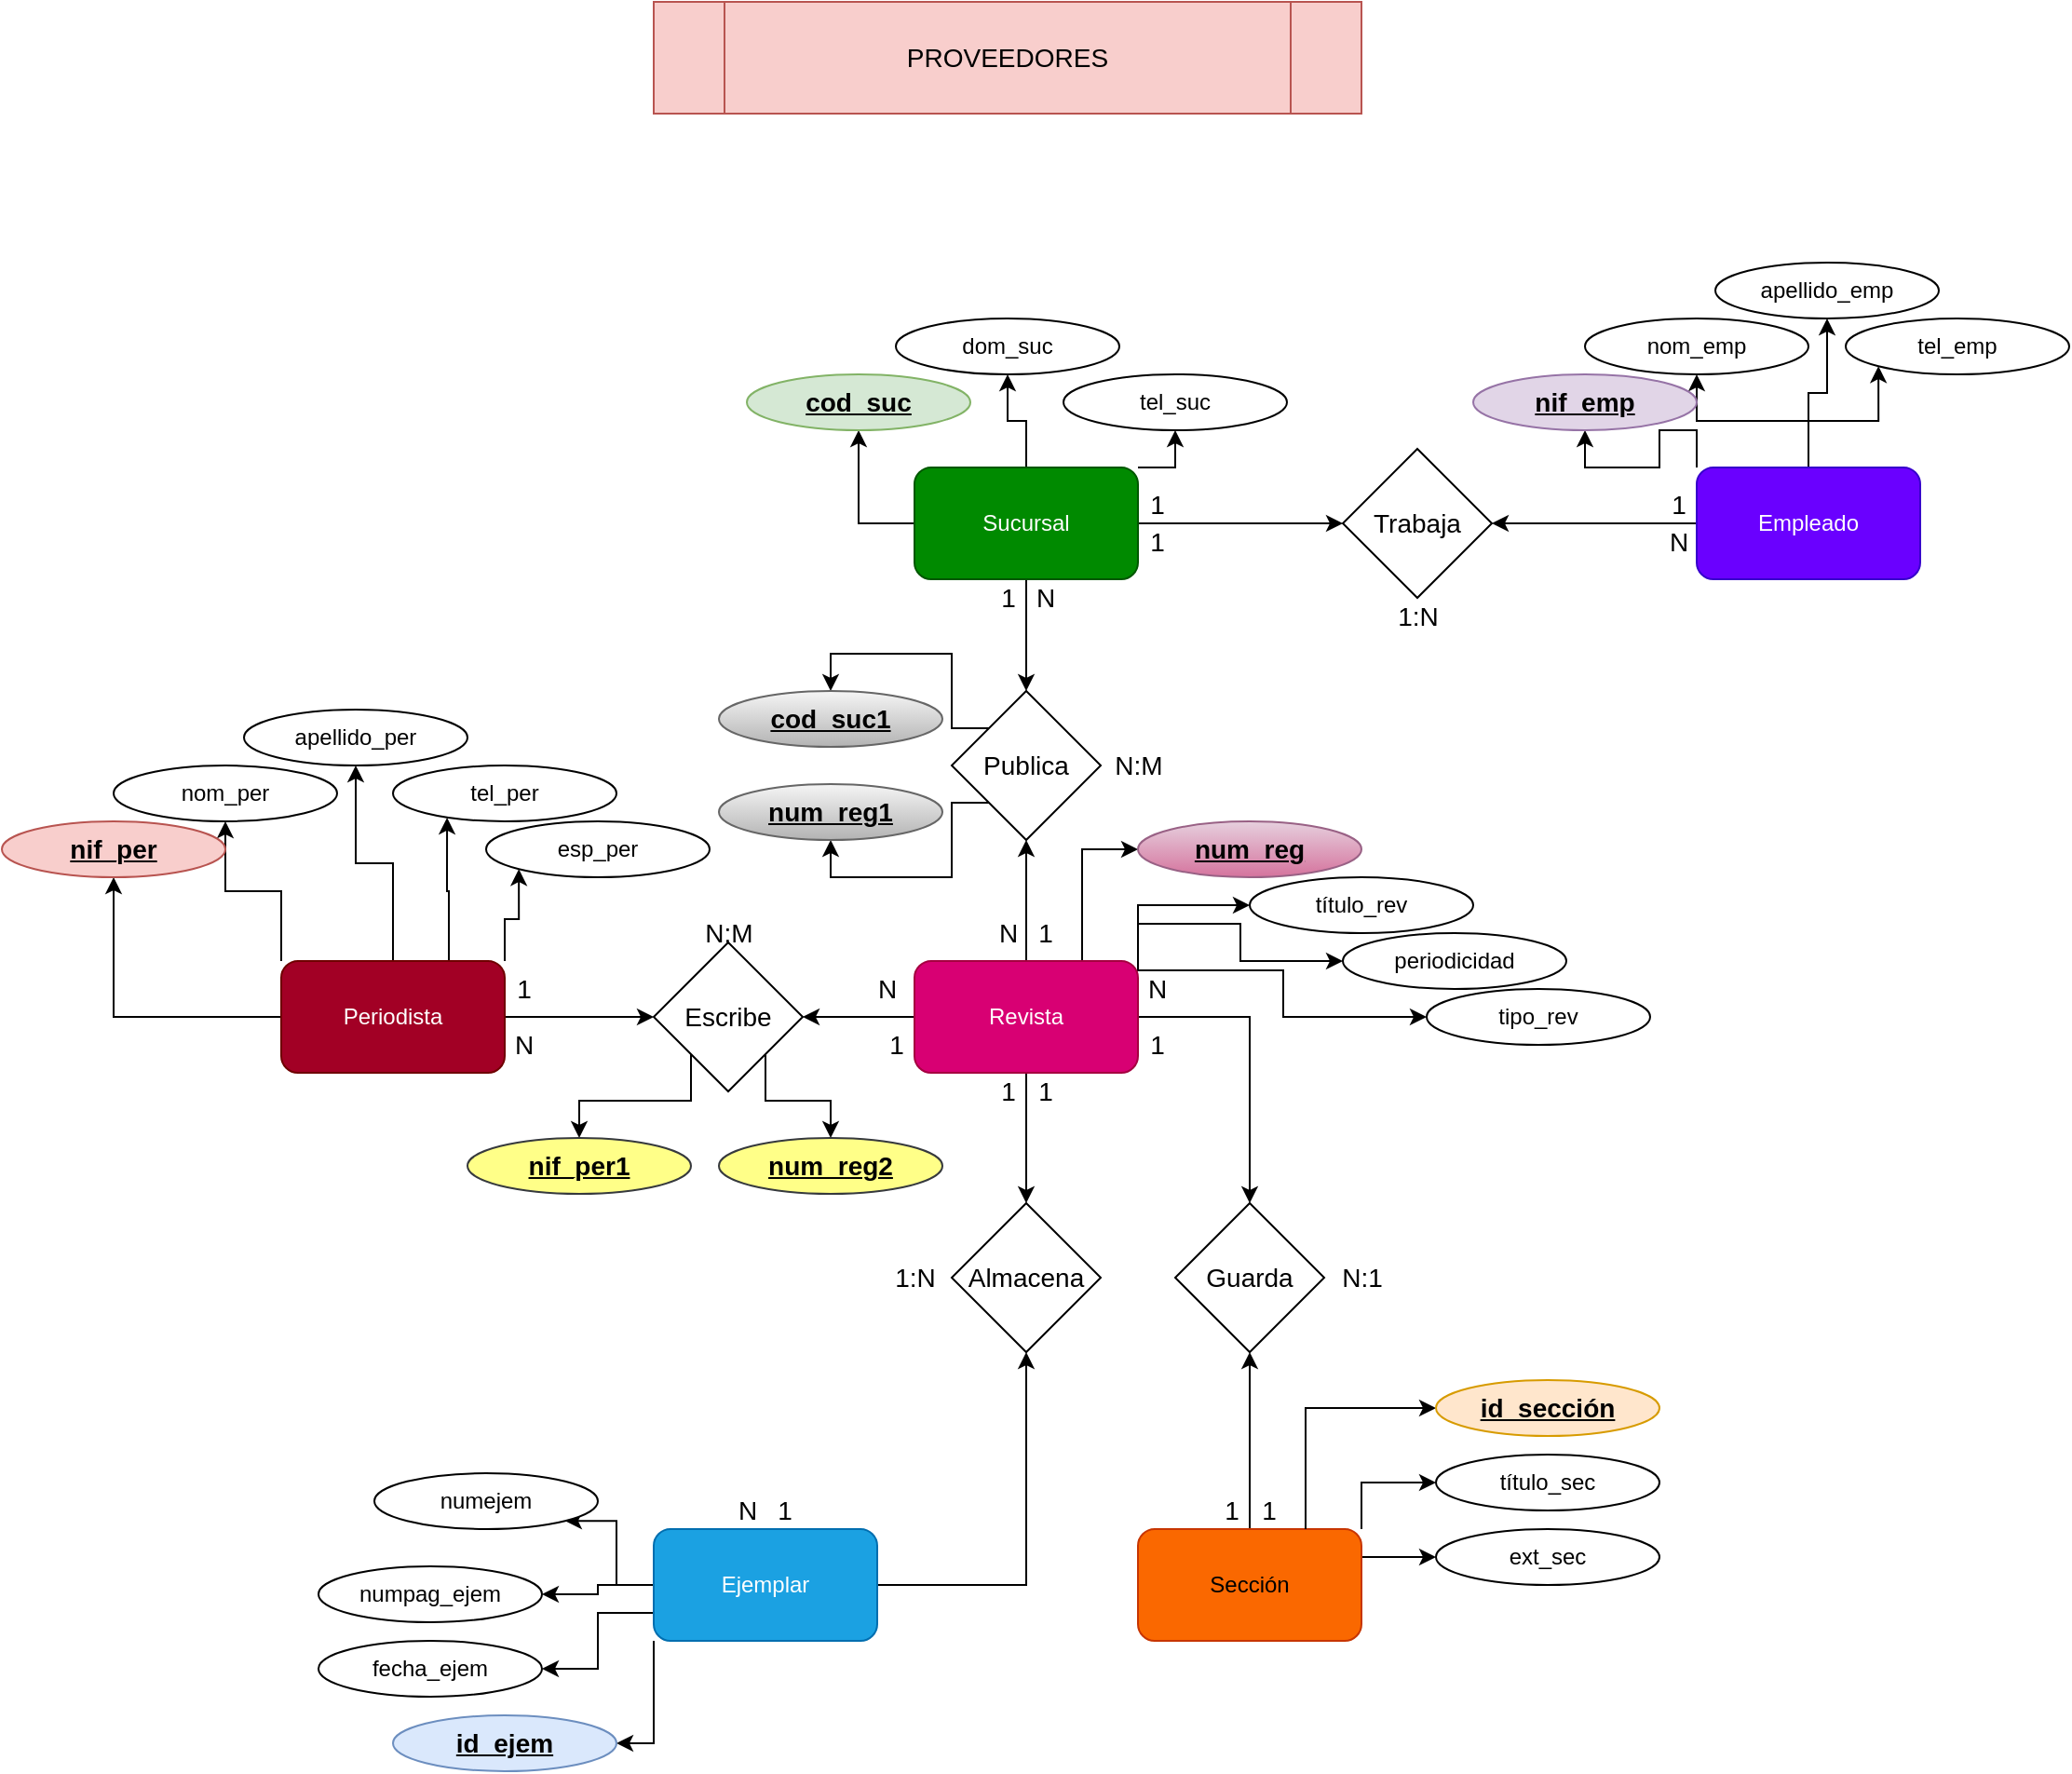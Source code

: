 <mxfile version="18.1.2" type="device"><diagram id="ULbnyd5fVdGXfcZloGrZ" name="Page-1"><mxGraphModel dx="1152" dy="1220" grid="1" gridSize="10" guides="1" tooltips="1" connect="1" arrows="1" fold="1" page="1" pageScale="1" pageWidth="827" pageHeight="1169" math="0" shadow="0"><root><mxCell id="0"/><mxCell id="1" parent="0"/><mxCell id="cShQHz-oKkHNiLOUluJ2-11" style="edgeStyle=orthogonalEdgeStyle;rounded=0;orthogonalLoop=1;jettySize=auto;html=1;entryX=0.5;entryY=1;entryDx=0;entryDy=0;exitX=0;exitY=0.5;exitDx=0;exitDy=0;" edge="1" parent="1" source="cShQHz-oKkHNiLOUluJ2-1" target="cShQHz-oKkHNiLOUluJ2-9"><mxGeometry relative="1" as="geometry"><mxPoint x="760" y="290" as="targetPoint"/></mxGeometry></mxCell><mxCell id="cShQHz-oKkHNiLOUluJ2-12" value="" style="edgeStyle=orthogonalEdgeStyle;rounded=0;orthogonalLoop=1;jettySize=auto;html=1;" edge="1" parent="1" source="cShQHz-oKkHNiLOUluJ2-1" target="cShQHz-oKkHNiLOUluJ2-8"><mxGeometry relative="1" as="geometry"/></mxCell><mxCell id="cShQHz-oKkHNiLOUluJ2-13" style="edgeStyle=orthogonalEdgeStyle;rounded=0;orthogonalLoop=1;jettySize=auto;html=1;entryX=0.5;entryY=1;entryDx=0;entryDy=0;exitX=1;exitY=0;exitDx=0;exitDy=0;" edge="1" parent="1" source="cShQHz-oKkHNiLOUluJ2-1" target="cShQHz-oKkHNiLOUluJ2-10"><mxGeometry relative="1" as="geometry"><mxPoint x="1000" y="310" as="targetPoint"/></mxGeometry></mxCell><mxCell id="cShQHz-oKkHNiLOUluJ2-65" style="edgeStyle=orthogonalEdgeStyle;rounded=0;orthogonalLoop=1;jettySize=auto;html=1;exitX=0.5;exitY=1;exitDx=0;exitDy=0;entryX=0.5;entryY=0;entryDx=0;entryDy=0;fontSize=14;" edge="1" parent="1" source="cShQHz-oKkHNiLOUluJ2-1" target="cShQHz-oKkHNiLOUluJ2-64"><mxGeometry relative="1" as="geometry"/></mxCell><mxCell id="cShQHz-oKkHNiLOUluJ2-68" style="edgeStyle=orthogonalEdgeStyle;rounded=0;orthogonalLoop=1;jettySize=auto;html=1;entryX=0;entryY=0.5;entryDx=0;entryDy=0;fontSize=14;" edge="1" parent="1" source="cShQHz-oKkHNiLOUluJ2-1" target="cShQHz-oKkHNiLOUluJ2-67"><mxGeometry relative="1" as="geometry"/></mxCell><mxCell id="cShQHz-oKkHNiLOUluJ2-1" value="Sucursal" style="rounded=1;whiteSpace=wrap;html=1;fillColor=#008a00;fontColor=#ffffff;strokeColor=#005700;" vertex="1" parent="1"><mxGeometry x="790" y="290" width="120" height="60" as="geometry"/></mxCell><mxCell id="cShQHz-oKkHNiLOUluJ2-19" style="edgeStyle=orthogonalEdgeStyle;rounded=0;orthogonalLoop=1;jettySize=auto;html=1;entryX=0.5;entryY=1;entryDx=0;entryDy=0;exitX=0;exitY=0;exitDx=0;exitDy=0;" edge="1" parent="1" source="cShQHz-oKkHNiLOUluJ2-2" target="cShQHz-oKkHNiLOUluJ2-14"><mxGeometry relative="1" as="geometry"/></mxCell><mxCell id="cShQHz-oKkHNiLOUluJ2-20" style="edgeStyle=orthogonalEdgeStyle;rounded=0;orthogonalLoop=1;jettySize=auto;html=1;entryX=0.5;entryY=1;entryDx=0;entryDy=0;" edge="1" parent="1" source="cShQHz-oKkHNiLOUluJ2-2" target="cShQHz-oKkHNiLOUluJ2-18"><mxGeometry relative="1" as="geometry"/></mxCell><mxCell id="cShQHz-oKkHNiLOUluJ2-21" style="edgeStyle=orthogonalEdgeStyle;rounded=0;orthogonalLoop=1;jettySize=auto;html=1;entryX=0.5;entryY=1;entryDx=0;entryDy=0;" edge="1" parent="1" source="cShQHz-oKkHNiLOUluJ2-2" target="cShQHz-oKkHNiLOUluJ2-17"><mxGeometry relative="1" as="geometry"/></mxCell><mxCell id="cShQHz-oKkHNiLOUluJ2-22" style="edgeStyle=orthogonalEdgeStyle;rounded=0;orthogonalLoop=1;jettySize=auto;html=1;entryX=0;entryY=1;entryDx=0;entryDy=0;" edge="1" parent="1" source="cShQHz-oKkHNiLOUluJ2-2" target="cShQHz-oKkHNiLOUluJ2-16"><mxGeometry relative="1" as="geometry"><mxPoint x="1300" y="260" as="targetPoint"/></mxGeometry></mxCell><mxCell id="cShQHz-oKkHNiLOUluJ2-69" style="edgeStyle=orthogonalEdgeStyle;rounded=0;orthogonalLoop=1;jettySize=auto;html=1;entryX=1;entryY=0.5;entryDx=0;entryDy=0;fontSize=14;" edge="1" parent="1" source="cShQHz-oKkHNiLOUluJ2-2" target="cShQHz-oKkHNiLOUluJ2-67"><mxGeometry relative="1" as="geometry"/></mxCell><mxCell id="cShQHz-oKkHNiLOUluJ2-2" value="Empleado" style="rounded=1;whiteSpace=wrap;html=1;fillColor=#6a00ff;fontColor=#ffffff;strokeColor=#3700CC;" vertex="1" parent="1"><mxGeometry x="1210" y="290" width="120" height="60" as="geometry"/></mxCell><mxCell id="cShQHz-oKkHNiLOUluJ2-59" style="edgeStyle=orthogonalEdgeStyle;rounded=0;orthogonalLoop=1;jettySize=auto;html=1;entryX=0.5;entryY=1;entryDx=0;entryDy=0;fontSize=14;" edge="1" parent="1" source="cShQHz-oKkHNiLOUluJ2-3" target="cShQHz-oKkHNiLOUluJ2-37"><mxGeometry relative="1" as="geometry"/></mxCell><mxCell id="cShQHz-oKkHNiLOUluJ2-60" style="edgeStyle=orthogonalEdgeStyle;rounded=0;orthogonalLoop=1;jettySize=auto;html=1;exitX=0;exitY=0;exitDx=0;exitDy=0;entryX=0.5;entryY=1;entryDx=0;entryDy=0;fontSize=14;" edge="1" parent="1" source="cShQHz-oKkHNiLOUluJ2-3" target="cShQHz-oKkHNiLOUluJ2-41"><mxGeometry relative="1" as="geometry"/></mxCell><mxCell id="cShQHz-oKkHNiLOUluJ2-61" style="edgeStyle=orthogonalEdgeStyle;rounded=0;orthogonalLoop=1;jettySize=auto;html=1;entryX=0.5;entryY=1;entryDx=0;entryDy=0;fontSize=14;" edge="1" parent="1" source="cShQHz-oKkHNiLOUluJ2-3" target="cShQHz-oKkHNiLOUluJ2-40"><mxGeometry relative="1" as="geometry"/></mxCell><mxCell id="cShQHz-oKkHNiLOUluJ2-62" style="edgeStyle=orthogonalEdgeStyle;rounded=0;orthogonalLoop=1;jettySize=auto;html=1;exitX=0.75;exitY=0;exitDx=0;exitDy=0;entryX=0.242;entryY=0.933;entryDx=0;entryDy=0;entryPerimeter=0;fontSize=14;" edge="1" parent="1" source="cShQHz-oKkHNiLOUluJ2-3" target="cShQHz-oKkHNiLOUluJ2-39"><mxGeometry relative="1" as="geometry"/></mxCell><mxCell id="cShQHz-oKkHNiLOUluJ2-63" style="edgeStyle=orthogonalEdgeStyle;rounded=0;orthogonalLoop=1;jettySize=auto;html=1;exitX=1;exitY=0;exitDx=0;exitDy=0;entryX=0;entryY=1;entryDx=0;entryDy=0;fontSize=14;" edge="1" parent="1" source="cShQHz-oKkHNiLOUluJ2-3" target="cShQHz-oKkHNiLOUluJ2-58"><mxGeometry relative="1" as="geometry"/></mxCell><mxCell id="cShQHz-oKkHNiLOUluJ2-71" style="edgeStyle=orthogonalEdgeStyle;rounded=0;orthogonalLoop=1;jettySize=auto;html=1;entryX=0;entryY=0.5;entryDx=0;entryDy=0;fontSize=14;" edge="1" parent="1" source="cShQHz-oKkHNiLOUluJ2-3" target="cShQHz-oKkHNiLOUluJ2-70"><mxGeometry relative="1" as="geometry"/></mxCell><mxCell id="cShQHz-oKkHNiLOUluJ2-3" value="Periodista" style="rounded=1;whiteSpace=wrap;html=1;fillColor=#a20025;fontColor=#ffffff;strokeColor=#6F0000;" vertex="1" parent="1"><mxGeometry x="450" y="555" width="120" height="60" as="geometry"/></mxCell><mxCell id="cShQHz-oKkHNiLOUluJ2-77" style="edgeStyle=orthogonalEdgeStyle;rounded=0;orthogonalLoop=1;jettySize=auto;html=1;exitX=1;exitY=0;exitDx=0;exitDy=0;entryX=0;entryY=0.5;entryDx=0;entryDy=0;fontSize=14;" edge="1" parent="1" source="cShQHz-oKkHNiLOUluJ2-4" target="cShQHz-oKkHNiLOUluJ2-75"><mxGeometry relative="1" as="geometry"/></mxCell><mxCell id="cShQHz-oKkHNiLOUluJ2-78" style="edgeStyle=orthogonalEdgeStyle;rounded=0;orthogonalLoop=1;jettySize=auto;html=1;exitX=1;exitY=0.25;exitDx=0;exitDy=0;entryX=0;entryY=0.5;entryDx=0;entryDy=0;fontSize=14;" edge="1" parent="1" source="cShQHz-oKkHNiLOUluJ2-4" target="cShQHz-oKkHNiLOUluJ2-76"><mxGeometry relative="1" as="geometry"/></mxCell><mxCell id="cShQHz-oKkHNiLOUluJ2-94" style="edgeStyle=orthogonalEdgeStyle;rounded=0;orthogonalLoop=1;jettySize=auto;html=1;entryX=0.5;entryY=1;entryDx=0;entryDy=0;fontSize=14;" edge="1" parent="1" source="cShQHz-oKkHNiLOUluJ2-4" target="cShQHz-oKkHNiLOUluJ2-89"><mxGeometry relative="1" as="geometry"/></mxCell><mxCell id="cShQHz-oKkHNiLOUluJ2-4" value="Sección" style="rounded=1;whiteSpace=wrap;html=1;fillColor=#fa6800;fontColor=#000000;strokeColor=#C73500;" vertex="1" parent="1"><mxGeometry x="910" y="860" width="120" height="60" as="geometry"/></mxCell><mxCell id="cShQHz-oKkHNiLOUluJ2-29" style="edgeStyle=orthogonalEdgeStyle;rounded=0;orthogonalLoop=1;jettySize=auto;html=1;entryX=0;entryY=0.5;entryDx=0;entryDy=0;exitX=0.75;exitY=0;exitDx=0;exitDy=0;" edge="1" parent="1" source="cShQHz-oKkHNiLOUluJ2-5" target="cShQHz-oKkHNiLOUluJ2-24"><mxGeometry relative="1" as="geometry"/></mxCell><mxCell id="cShQHz-oKkHNiLOUluJ2-30" style="edgeStyle=orthogonalEdgeStyle;rounded=0;orthogonalLoop=1;jettySize=auto;html=1;entryX=0;entryY=0.5;entryDx=0;entryDy=0;exitX=1;exitY=0;exitDx=0;exitDy=0;" edge="1" parent="1" source="cShQHz-oKkHNiLOUluJ2-5" target="cShQHz-oKkHNiLOUluJ2-28"><mxGeometry relative="1" as="geometry"/></mxCell><mxCell id="cShQHz-oKkHNiLOUluJ2-31" style="edgeStyle=orthogonalEdgeStyle;rounded=0;orthogonalLoop=1;jettySize=auto;html=1;entryX=0;entryY=0.5;entryDx=0;entryDy=0;exitX=1;exitY=0;exitDx=0;exitDy=0;" edge="1" parent="1" source="cShQHz-oKkHNiLOUluJ2-5" target="cShQHz-oKkHNiLOUluJ2-27"><mxGeometry relative="1" as="geometry"><mxPoint x="910" y="580" as="sourcePoint"/></mxGeometry></mxCell><mxCell id="cShQHz-oKkHNiLOUluJ2-32" style="edgeStyle=orthogonalEdgeStyle;rounded=0;orthogonalLoop=1;jettySize=auto;html=1;entryX=0;entryY=0.5;entryDx=0;entryDy=0;exitX=1;exitY=0;exitDx=0;exitDy=0;" edge="1" parent="1" source="cShQHz-oKkHNiLOUluJ2-5" target="cShQHz-oKkHNiLOUluJ2-26"><mxGeometry relative="1" as="geometry"><Array as="points"><mxPoint x="910" y="560"/><mxPoint x="988" y="560"/><mxPoint x="988" y="585"/></Array></mxGeometry></mxCell><mxCell id="cShQHz-oKkHNiLOUluJ2-66" style="edgeStyle=orthogonalEdgeStyle;rounded=0;orthogonalLoop=1;jettySize=auto;html=1;entryX=0.5;entryY=1;entryDx=0;entryDy=0;fontSize=14;" edge="1" parent="1" source="cShQHz-oKkHNiLOUluJ2-5" target="cShQHz-oKkHNiLOUluJ2-64"><mxGeometry relative="1" as="geometry"/></mxCell><mxCell id="cShQHz-oKkHNiLOUluJ2-72" style="edgeStyle=orthogonalEdgeStyle;rounded=0;orthogonalLoop=1;jettySize=auto;html=1;entryX=1;entryY=0.5;entryDx=0;entryDy=0;fontSize=14;" edge="1" parent="1" source="cShQHz-oKkHNiLOUluJ2-5" target="cShQHz-oKkHNiLOUluJ2-70"><mxGeometry relative="1" as="geometry"/></mxCell><mxCell id="cShQHz-oKkHNiLOUluJ2-91" style="edgeStyle=orthogonalEdgeStyle;rounded=0;orthogonalLoop=1;jettySize=auto;html=1;entryX=0.5;entryY=0;entryDx=0;entryDy=0;fontSize=14;" edge="1" parent="1" source="cShQHz-oKkHNiLOUluJ2-5" target="cShQHz-oKkHNiLOUluJ2-90"><mxGeometry relative="1" as="geometry"><Array as="points"><mxPoint x="850" y="685"/></Array></mxGeometry></mxCell><mxCell id="cShQHz-oKkHNiLOUluJ2-93" style="edgeStyle=orthogonalEdgeStyle;rounded=0;orthogonalLoop=1;jettySize=auto;html=1;exitX=1;exitY=0.5;exitDx=0;exitDy=0;entryX=0.5;entryY=0;entryDx=0;entryDy=0;fontSize=14;" edge="1" parent="1" source="cShQHz-oKkHNiLOUluJ2-5" target="cShQHz-oKkHNiLOUluJ2-89"><mxGeometry relative="1" as="geometry"/></mxCell><mxCell id="cShQHz-oKkHNiLOUluJ2-5" value="Revista" style="rounded=1;whiteSpace=wrap;html=1;fillColor=#d80073;fontColor=#ffffff;strokeColor=#A50040;" vertex="1" parent="1"><mxGeometry x="790" y="555" width="120" height="60" as="geometry"/></mxCell><mxCell id="cShQHz-oKkHNiLOUluJ2-85" style="edgeStyle=orthogonalEdgeStyle;rounded=0;orthogonalLoop=1;jettySize=auto;html=1;entryX=1;entryY=1;entryDx=0;entryDy=0;fontSize=14;" edge="1" parent="1" source="cShQHz-oKkHNiLOUluJ2-6" target="cShQHz-oKkHNiLOUluJ2-84"><mxGeometry relative="1" as="geometry"/></mxCell><mxCell id="cShQHz-oKkHNiLOUluJ2-86" style="edgeStyle=orthogonalEdgeStyle;rounded=0;orthogonalLoop=1;jettySize=auto;html=1;entryX=1;entryY=0.5;entryDx=0;entryDy=0;fontSize=14;" edge="1" parent="1" source="cShQHz-oKkHNiLOUluJ2-6" target="cShQHz-oKkHNiLOUluJ2-83"><mxGeometry relative="1" as="geometry"/></mxCell><mxCell id="cShQHz-oKkHNiLOUluJ2-87" style="edgeStyle=orthogonalEdgeStyle;rounded=0;orthogonalLoop=1;jettySize=auto;html=1;exitX=0;exitY=0.75;exitDx=0;exitDy=0;fontSize=14;" edge="1" parent="1" source="cShQHz-oKkHNiLOUluJ2-6" target="cShQHz-oKkHNiLOUluJ2-82"><mxGeometry relative="1" as="geometry"/></mxCell><mxCell id="cShQHz-oKkHNiLOUluJ2-88" style="edgeStyle=orthogonalEdgeStyle;rounded=0;orthogonalLoop=1;jettySize=auto;html=1;exitX=0;exitY=1;exitDx=0;exitDy=0;entryX=1;entryY=0.5;entryDx=0;entryDy=0;fontSize=14;" edge="1" parent="1" source="cShQHz-oKkHNiLOUluJ2-6" target="cShQHz-oKkHNiLOUluJ2-81"><mxGeometry relative="1" as="geometry"/></mxCell><mxCell id="cShQHz-oKkHNiLOUluJ2-92" style="edgeStyle=orthogonalEdgeStyle;rounded=0;orthogonalLoop=1;jettySize=auto;html=1;fontSize=14;entryX=0.5;entryY=1;entryDx=0;entryDy=0;" edge="1" parent="1" source="cShQHz-oKkHNiLOUluJ2-6" target="cShQHz-oKkHNiLOUluJ2-90"><mxGeometry relative="1" as="geometry"><mxPoint x="690" y="820" as="targetPoint"/></mxGeometry></mxCell><mxCell id="cShQHz-oKkHNiLOUluJ2-6" value="Ejemplar" style="rounded=1;whiteSpace=wrap;html=1;fillColor=#1ba1e2;fontColor=#ffffff;strokeColor=#006EAF;" vertex="1" parent="1"><mxGeometry x="650" y="860" width="120" height="60" as="geometry"/></mxCell><mxCell id="cShQHz-oKkHNiLOUluJ2-8" value="dom_suc" style="ellipse;whiteSpace=wrap;html=1;" vertex="1" parent="1"><mxGeometry x="780" y="210" width="120" height="30" as="geometry"/></mxCell><mxCell id="cShQHz-oKkHNiLOUluJ2-9" value="&lt;u&gt;&lt;b&gt;&lt;font style=&quot;font-size: 14px;&quot;&gt;cod_suc&lt;/font&gt;&lt;/b&gt;&lt;/u&gt;" style="ellipse;whiteSpace=wrap;html=1;fillColor=#d5e8d4;strokeColor=#82b366;" vertex="1" parent="1"><mxGeometry x="700" y="240" width="120" height="30" as="geometry"/></mxCell><mxCell id="cShQHz-oKkHNiLOUluJ2-10" value="tel_suc" style="ellipse;whiteSpace=wrap;html=1;" vertex="1" parent="1"><mxGeometry x="870" y="240" width="120" height="30" as="geometry"/></mxCell><mxCell id="cShQHz-oKkHNiLOUluJ2-14" value="&lt;u&gt;&lt;font style=&quot;font-size: 14px;&quot;&gt;&lt;b&gt;nif_emp&lt;/b&gt;&lt;/font&gt;&lt;/u&gt;" style="ellipse;whiteSpace=wrap;html=1;fillColor=#e1d5e7;strokeColor=#9673a6;" vertex="1" parent="1"><mxGeometry x="1090" y="240" width="120" height="30" as="geometry"/></mxCell><mxCell id="cShQHz-oKkHNiLOUluJ2-16" value="tel_emp" style="ellipse;whiteSpace=wrap;html=1;" vertex="1" parent="1"><mxGeometry x="1290" y="210" width="120" height="30" as="geometry"/></mxCell><mxCell id="cShQHz-oKkHNiLOUluJ2-17" value="apellido_emp" style="ellipse;whiteSpace=wrap;html=1;" vertex="1" parent="1"><mxGeometry x="1220" y="180" width="120" height="30" as="geometry"/></mxCell><mxCell id="cShQHz-oKkHNiLOUluJ2-18" value="nom_emp" style="ellipse;whiteSpace=wrap;html=1;" vertex="1" parent="1"><mxGeometry x="1150" y="210" width="120" height="30" as="geometry"/></mxCell><mxCell id="cShQHz-oKkHNiLOUluJ2-24" value="&lt;u&gt;&lt;b&gt;&lt;font style=&quot;font-size: 14px;&quot;&gt;num_reg&lt;/font&gt;&lt;/b&gt;&lt;/u&gt;" style="ellipse;whiteSpace=wrap;html=1;fillColor=#e6d0de;strokeColor=#996185;gradientColor=#d5739d;" vertex="1" parent="1"><mxGeometry x="910" y="480" width="120" height="30" as="geometry"/></mxCell><mxCell id="cShQHz-oKkHNiLOUluJ2-26" value="tipo_rev" style="ellipse;whiteSpace=wrap;html=1;" vertex="1" parent="1"><mxGeometry x="1065" y="570" width="120" height="30" as="geometry"/></mxCell><mxCell id="cShQHz-oKkHNiLOUluJ2-27" value="periodicidad" style="ellipse;whiteSpace=wrap;html=1;" vertex="1" parent="1"><mxGeometry x="1020" y="540" width="120" height="30" as="geometry"/></mxCell><mxCell id="cShQHz-oKkHNiLOUluJ2-28" value="título_rev" style="ellipse;whiteSpace=wrap;html=1;" vertex="1" parent="1"><mxGeometry x="970" y="510" width="120" height="30" as="geometry"/></mxCell><mxCell id="cShQHz-oKkHNiLOUluJ2-37" value="&lt;u&gt;&lt;font style=&quot;font-size: 14px;&quot;&gt;&lt;b&gt;nif_per&lt;/b&gt;&lt;/font&gt;&lt;/u&gt;" style="ellipse;whiteSpace=wrap;html=1;fillColor=#f8cecc;strokeColor=#b85450;" vertex="1" parent="1"><mxGeometry x="300" y="480" width="120" height="30" as="geometry"/></mxCell><mxCell id="cShQHz-oKkHNiLOUluJ2-39" value="tel_per" style="ellipse;whiteSpace=wrap;html=1;" vertex="1" parent="1"><mxGeometry x="510" y="450" width="120" height="30" as="geometry"/></mxCell><mxCell id="cShQHz-oKkHNiLOUluJ2-40" value="apellido_per" style="ellipse;whiteSpace=wrap;html=1;" vertex="1" parent="1"><mxGeometry x="430" y="420" width="120" height="30" as="geometry"/></mxCell><mxCell id="cShQHz-oKkHNiLOUluJ2-41" value="nom_per" style="ellipse;whiteSpace=wrap;html=1;" vertex="1" parent="1"><mxGeometry x="360" y="450" width="120" height="30" as="geometry"/></mxCell><mxCell id="cShQHz-oKkHNiLOUluJ2-58" value="esp_per" style="ellipse;whiteSpace=wrap;html=1;" vertex="1" parent="1"><mxGeometry x="560" y="480" width="120" height="30" as="geometry"/></mxCell><mxCell id="cShQHz-oKkHNiLOUluJ2-130" style="edgeStyle=orthogonalEdgeStyle;rounded=0;orthogonalLoop=1;jettySize=auto;html=1;entryX=0.5;entryY=0;entryDx=0;entryDy=0;fontSize=14;exitX=0;exitY=0;exitDx=0;exitDy=0;" edge="1" parent="1" source="cShQHz-oKkHNiLOUluJ2-64" target="cShQHz-oKkHNiLOUluJ2-127"><mxGeometry relative="1" as="geometry"><Array as="points"><mxPoint x="810" y="430"/><mxPoint x="810" y="390"/><mxPoint x="745" y="390"/></Array></mxGeometry></mxCell><mxCell id="cShQHz-oKkHNiLOUluJ2-131" style="edgeStyle=orthogonalEdgeStyle;rounded=0;orthogonalLoop=1;jettySize=auto;html=1;exitX=0;exitY=1;exitDx=0;exitDy=0;entryX=0.5;entryY=1;entryDx=0;entryDy=0;fontSize=14;" edge="1" parent="1" source="cShQHz-oKkHNiLOUluJ2-64" target="cShQHz-oKkHNiLOUluJ2-128"><mxGeometry relative="1" as="geometry"><Array as="points"><mxPoint x="810" y="470"/><mxPoint x="810" y="510"/><mxPoint x="745" y="510"/></Array></mxGeometry></mxCell><mxCell id="cShQHz-oKkHNiLOUluJ2-64" value="Publica" style="rhombus;whiteSpace=wrap;html=1;fontSize=14;" vertex="1" parent="1"><mxGeometry x="810" y="410" width="80" height="80" as="geometry"/></mxCell><mxCell id="cShQHz-oKkHNiLOUluJ2-67" value="Trabaja" style="rhombus;whiteSpace=wrap;html=1;fontSize=14;" vertex="1" parent="1"><mxGeometry x="1020" y="280" width="80" height="80" as="geometry"/></mxCell><mxCell id="cShQHz-oKkHNiLOUluJ2-134" style="edgeStyle=orthogonalEdgeStyle;rounded=0;orthogonalLoop=1;jettySize=auto;html=1;exitX=0;exitY=1;exitDx=0;exitDy=0;entryX=0.5;entryY=0;entryDx=0;entryDy=0;fontSize=14;" edge="1" parent="1" source="cShQHz-oKkHNiLOUluJ2-70" target="cShQHz-oKkHNiLOUluJ2-132"><mxGeometry relative="1" as="geometry"><Array as="points"><mxPoint x="670" y="630"/><mxPoint x="610" y="630"/></Array></mxGeometry></mxCell><mxCell id="cShQHz-oKkHNiLOUluJ2-137" style="edgeStyle=orthogonalEdgeStyle;rounded=0;orthogonalLoop=1;jettySize=auto;html=1;exitX=1;exitY=1;exitDx=0;exitDy=0;entryX=0.5;entryY=0;entryDx=0;entryDy=0;fontSize=14;" edge="1" parent="1" source="cShQHz-oKkHNiLOUluJ2-70" target="cShQHz-oKkHNiLOUluJ2-133"><mxGeometry relative="1" as="geometry"><Array as="points"><mxPoint x="710" y="630"/><mxPoint x="745" y="630"/></Array></mxGeometry></mxCell><mxCell id="cShQHz-oKkHNiLOUluJ2-70" value="Escribe" style="rhombus;whiteSpace=wrap;html=1;fontSize=14;" vertex="1" parent="1"><mxGeometry x="650" y="545" width="80" height="80" as="geometry"/></mxCell><mxCell id="cShQHz-oKkHNiLOUluJ2-73" style="edgeStyle=orthogonalEdgeStyle;rounded=0;orthogonalLoop=1;jettySize=auto;html=1;entryX=0;entryY=0.5;entryDx=0;entryDy=0;exitX=0.75;exitY=0;exitDx=0;exitDy=0;" edge="1" parent="1" target="cShQHz-oKkHNiLOUluJ2-74" source="cShQHz-oKkHNiLOUluJ2-4"><mxGeometry relative="1" as="geometry"><mxPoint x="1030" y="842.98" as="sourcePoint"/></mxGeometry></mxCell><mxCell id="cShQHz-oKkHNiLOUluJ2-74" value="&lt;u&gt;&lt;b&gt;&lt;font style=&quot;font-size: 14px;&quot;&gt;id_sección&lt;/font&gt;&lt;/b&gt;&lt;/u&gt;" style="ellipse;whiteSpace=wrap;html=1;fillColor=#ffe6cc;strokeColor=#d79b00;" vertex="1" parent="1"><mxGeometry x="1070" y="780" width="120" height="30" as="geometry"/></mxCell><mxCell id="cShQHz-oKkHNiLOUluJ2-75" value="título_sec" style="ellipse;whiteSpace=wrap;html=1;" vertex="1" parent="1"><mxGeometry x="1070" y="820" width="120" height="30" as="geometry"/></mxCell><mxCell id="cShQHz-oKkHNiLOUluJ2-76" value="ext_sec" style="ellipse;whiteSpace=wrap;html=1;" vertex="1" parent="1"><mxGeometry x="1070" y="860" width="120" height="30" as="geometry"/></mxCell><mxCell id="cShQHz-oKkHNiLOUluJ2-81" value="&lt;u&gt;&lt;b&gt;&lt;font style=&quot;font-size: 14px;&quot;&gt;id_ejem&lt;/font&gt;&lt;/b&gt;&lt;/u&gt;" style="ellipse;whiteSpace=wrap;html=1;fillColor=#dae8fc;strokeColor=#6c8ebf;" vertex="1" parent="1"><mxGeometry x="510" y="960" width="120" height="30" as="geometry"/></mxCell><mxCell id="cShQHz-oKkHNiLOUluJ2-82" value="fecha_ejem" style="ellipse;whiteSpace=wrap;html=1;" vertex="1" parent="1"><mxGeometry x="470" y="920" width="120" height="30" as="geometry"/></mxCell><mxCell id="cShQHz-oKkHNiLOUluJ2-83" value="numpag_ejem" style="ellipse;whiteSpace=wrap;html=1;" vertex="1" parent="1"><mxGeometry x="470" y="880" width="120" height="30" as="geometry"/></mxCell><mxCell id="cShQHz-oKkHNiLOUluJ2-84" value="numejem" style="ellipse;whiteSpace=wrap;html=1;" vertex="1" parent="1"><mxGeometry x="500" y="830" width="120" height="30" as="geometry"/></mxCell><mxCell id="cShQHz-oKkHNiLOUluJ2-89" value="Guarda" style="rhombus;whiteSpace=wrap;html=1;fontSize=14;" vertex="1" parent="1"><mxGeometry x="930" y="685" width="80" height="80" as="geometry"/></mxCell><mxCell id="cShQHz-oKkHNiLOUluJ2-90" value="Almacena" style="rhombus;whiteSpace=wrap;html=1;fontSize=14;" vertex="1" parent="1"><mxGeometry x="810" y="685" width="80" height="80" as="geometry"/></mxCell><mxCell id="cShQHz-oKkHNiLOUluJ2-95" value="1" style="text;html=1;align=center;verticalAlign=middle;resizable=0;points=[];autosize=1;strokeColor=none;fillColor=none;fontSize=14;" vertex="1" parent="1"><mxGeometry x="1190" y="300" width="20" height="20" as="geometry"/></mxCell><mxCell id="cShQHz-oKkHNiLOUluJ2-96" value="1" style="text;html=1;align=center;verticalAlign=middle;resizable=0;points=[];autosize=1;strokeColor=none;fillColor=none;fontSize=14;" vertex="1" parent="1"><mxGeometry x="910" y="300" width="20" height="20" as="geometry"/></mxCell><mxCell id="cShQHz-oKkHNiLOUluJ2-97" value="1" style="text;html=1;align=center;verticalAlign=middle;resizable=0;points=[];autosize=1;strokeColor=none;fillColor=none;fontSize=14;" vertex="1" parent="1"><mxGeometry x="910" y="320" width="20" height="20" as="geometry"/></mxCell><mxCell id="cShQHz-oKkHNiLOUluJ2-98" value="N" style="text;html=1;align=center;verticalAlign=middle;resizable=0;points=[];autosize=1;strokeColor=none;fillColor=none;fontSize=14;" vertex="1" parent="1"><mxGeometry x="1185" y="320" width="30" height="20" as="geometry"/></mxCell><mxCell id="cShQHz-oKkHNiLOUluJ2-99" value="1:N" style="text;html=1;align=center;verticalAlign=middle;resizable=0;points=[];autosize=1;strokeColor=none;fillColor=none;fontSize=14;" vertex="1" parent="1"><mxGeometry x="1040" y="360" width="40" height="20" as="geometry"/></mxCell><mxCell id="cShQHz-oKkHNiLOUluJ2-100" value="1" style="text;html=1;align=center;verticalAlign=middle;resizable=0;points=[];autosize=1;strokeColor=none;fillColor=none;fontSize=14;" vertex="1" parent="1"><mxGeometry x="830" y="350" width="20" height="20" as="geometry"/></mxCell><mxCell id="cShQHz-oKkHNiLOUluJ2-101" value="N" style="text;html=1;align=center;verticalAlign=middle;resizable=0;points=[];autosize=1;strokeColor=none;fillColor=none;fontSize=14;" vertex="1" parent="1"><mxGeometry x="825" y="530" width="30" height="20" as="geometry"/></mxCell><mxCell id="cShQHz-oKkHNiLOUluJ2-102" value="N" style="text;html=1;align=center;verticalAlign=middle;resizable=0;points=[];autosize=1;strokeColor=none;fillColor=none;fontSize=14;" vertex="1" parent="1"><mxGeometry x="845" y="350" width="30" height="20" as="geometry"/></mxCell><mxCell id="cShQHz-oKkHNiLOUluJ2-103" value="1" style="text;html=1;align=center;verticalAlign=middle;resizable=0;points=[];autosize=1;strokeColor=none;fillColor=none;fontSize=14;" vertex="1" parent="1"><mxGeometry x="850" y="530" width="20" height="20" as="geometry"/></mxCell><mxCell id="cShQHz-oKkHNiLOUluJ2-104" value="N:M" style="text;html=1;align=center;verticalAlign=middle;resizable=0;points=[];autosize=1;strokeColor=none;fillColor=none;fontSize=14;" vertex="1" parent="1"><mxGeometry x="890" y="440" width="40" height="20" as="geometry"/></mxCell><mxCell id="cShQHz-oKkHNiLOUluJ2-105" value="N" style="text;html=1;align=center;verticalAlign=middle;resizable=0;points=[];autosize=1;strokeColor=none;fillColor=none;fontSize=14;" vertex="1" parent="1"><mxGeometry x="760" y="560" width="30" height="20" as="geometry"/></mxCell><mxCell id="cShQHz-oKkHNiLOUluJ2-106" value="1" style="text;html=1;align=center;verticalAlign=middle;resizable=0;points=[];autosize=1;strokeColor=none;fillColor=none;fontSize=14;" vertex="1" parent="1"><mxGeometry x="570" y="560" width="20" height="20" as="geometry"/></mxCell><mxCell id="cShQHz-oKkHNiLOUluJ2-107" value="N" style="text;html=1;align=center;verticalAlign=middle;resizable=0;points=[];autosize=1;strokeColor=none;fillColor=none;fontSize=14;" vertex="1" parent="1"><mxGeometry x="565" y="590" width="30" height="20" as="geometry"/></mxCell><mxCell id="cShQHz-oKkHNiLOUluJ2-108" value="1" style="text;html=1;align=center;verticalAlign=middle;resizable=0;points=[];autosize=1;strokeColor=none;fillColor=none;fontSize=14;" vertex="1" parent="1"><mxGeometry x="770" y="590" width="20" height="20" as="geometry"/></mxCell><mxCell id="cShQHz-oKkHNiLOUluJ2-109" value="N:M" style="text;html=1;align=center;verticalAlign=middle;resizable=0;points=[];autosize=1;strokeColor=none;fillColor=none;fontSize=14;" vertex="1" parent="1"><mxGeometry x="670" y="530" width="40" height="20" as="geometry"/></mxCell><mxCell id="cShQHz-oKkHNiLOUluJ2-110" value="1" style="text;html=1;align=center;verticalAlign=middle;resizable=0;points=[];autosize=1;strokeColor=none;fillColor=none;fontSize=14;" vertex="1" parent="1"><mxGeometry x="830" y="615" width="20" height="20" as="geometry"/></mxCell><mxCell id="cShQHz-oKkHNiLOUluJ2-111" value="N" style="text;html=1;align=center;verticalAlign=middle;resizable=0;points=[];autosize=1;strokeColor=none;fillColor=none;fontSize=14;" vertex="1" parent="1"><mxGeometry x="685" y="840" width="30" height="20" as="geometry"/></mxCell><mxCell id="cShQHz-oKkHNiLOUluJ2-112" value="1" style="text;html=1;align=center;verticalAlign=middle;resizable=0;points=[];autosize=1;strokeColor=none;fillColor=none;fontSize=14;" vertex="1" parent="1"><mxGeometry x="710" y="840" width="20" height="20" as="geometry"/></mxCell><mxCell id="cShQHz-oKkHNiLOUluJ2-113" value="1" style="text;html=1;align=center;verticalAlign=middle;resizable=0;points=[];autosize=1;strokeColor=none;fillColor=none;fontSize=14;" vertex="1" parent="1"><mxGeometry x="850" y="615" width="20" height="20" as="geometry"/></mxCell><mxCell id="cShQHz-oKkHNiLOUluJ2-114" value="1" style="text;html=1;align=center;verticalAlign=middle;resizable=0;points=[];autosize=1;strokeColor=none;fillColor=none;fontSize=14;" vertex="1" parent="1"><mxGeometry x="910" y="590" width="20" height="20" as="geometry"/></mxCell><mxCell id="cShQHz-oKkHNiLOUluJ2-115" value="1" style="text;html=1;align=center;verticalAlign=middle;resizable=0;points=[];autosize=1;strokeColor=none;fillColor=none;fontSize=14;" vertex="1" parent="1"><mxGeometry x="950" y="840" width="20" height="20" as="geometry"/></mxCell><mxCell id="cShQHz-oKkHNiLOUluJ2-116" value="1" style="text;html=1;align=center;verticalAlign=middle;resizable=0;points=[];autosize=1;strokeColor=none;fillColor=none;fontSize=14;" vertex="1" parent="1"><mxGeometry x="970" y="840" width="20" height="20" as="geometry"/></mxCell><mxCell id="cShQHz-oKkHNiLOUluJ2-117" value="N" style="text;html=1;align=center;verticalAlign=middle;resizable=0;points=[];autosize=1;strokeColor=none;fillColor=none;fontSize=14;" vertex="1" parent="1"><mxGeometry x="905" y="560" width="30" height="20" as="geometry"/></mxCell><mxCell id="cShQHz-oKkHNiLOUluJ2-118" value="N:1" style="text;html=1;align=center;verticalAlign=middle;resizable=0;points=[];autosize=1;strokeColor=none;fillColor=none;fontSize=14;" vertex="1" parent="1"><mxGeometry x="1010" y="715" width="40" height="20" as="geometry"/></mxCell><mxCell id="cShQHz-oKkHNiLOUluJ2-119" value="1:N" style="text;html=1;align=center;verticalAlign=middle;resizable=0;points=[];autosize=1;strokeColor=none;fillColor=none;fontSize=14;" vertex="1" parent="1"><mxGeometry x="770" y="715" width="40" height="20" as="geometry"/></mxCell><mxCell id="cShQHz-oKkHNiLOUluJ2-120" value="PROVEEDORES" style="shape=process;whiteSpace=wrap;html=1;backgroundOutline=1;fontSize=14;fillColor=#f8cecc;strokeColor=#b85450;" vertex="1" parent="1"><mxGeometry x="650" y="40" width="380" height="60" as="geometry"/></mxCell><mxCell id="cShQHz-oKkHNiLOUluJ2-127" value="&lt;u&gt;&lt;b&gt;&lt;font style=&quot;font-size: 14px;&quot;&gt;cod_suc1&lt;/font&gt;&lt;/b&gt;&lt;/u&gt;" style="ellipse;whiteSpace=wrap;html=1;fillColor=#f5f5f5;strokeColor=#666666;gradientColor=#b3b3b3;" vertex="1" parent="1"><mxGeometry x="685" y="410" width="120" height="30" as="geometry"/></mxCell><mxCell id="cShQHz-oKkHNiLOUluJ2-128" value="&lt;u&gt;&lt;b&gt;&lt;font style=&quot;font-size: 14px;&quot;&gt;num_reg1&lt;/font&gt;&lt;/b&gt;&lt;/u&gt;" style="ellipse;whiteSpace=wrap;html=1;fillColor=#f5f5f5;strokeColor=#666666;gradientColor=#b3b3b3;" vertex="1" parent="1"><mxGeometry x="685" y="460" width="120" height="30" as="geometry"/></mxCell><mxCell id="cShQHz-oKkHNiLOUluJ2-132" value="&lt;span style=&quot;font-size: 14px;&quot;&gt;&lt;b&gt;&lt;u&gt;nif_per1&lt;/u&gt;&lt;/b&gt;&lt;/span&gt;" style="ellipse;whiteSpace=wrap;html=1;fillColor=#ffff88;strokeColor=#36393d;" vertex="1" parent="1"><mxGeometry x="550" y="650" width="120" height="30" as="geometry"/></mxCell><mxCell id="cShQHz-oKkHNiLOUluJ2-133" value="&lt;u&gt;&lt;b&gt;&lt;font style=&quot;font-size: 14px;&quot;&gt;num_reg2&lt;/font&gt;&lt;/b&gt;&lt;/u&gt;" style="ellipse;whiteSpace=wrap;html=1;fillColor=#ffff88;strokeColor=#36393d;" vertex="1" parent="1"><mxGeometry x="685" y="650" width="120" height="30" as="geometry"/></mxCell></root></mxGraphModel></diagram></mxfile>